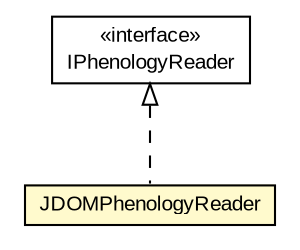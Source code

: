 #!/usr/local/bin/dot
#
# Class diagram 
# Generated by UMLGraph version R5_6-24-gf6e263 (http://www.umlgraph.org/)
#

digraph G {
	edge [fontname="arial",fontsize=10,labelfontname="arial",labelfontsize=10];
	node [fontname="arial",fontsize=10,shape=plaintext];
	nodesep=0.25;
	ranksep=0.5;
	// edu.arizona.biosemantics.semanticmarkup.markupelement.phenology.io.IPhenologyReader
	c94249 [label=<<table title="edu.arizona.biosemantics.semanticmarkup.markupelement.phenology.io.IPhenologyReader" border="0" cellborder="1" cellspacing="0" cellpadding="2" port="p" href="../IPhenologyReader.html">
		<tr><td><table border="0" cellspacing="0" cellpadding="1">
<tr><td align="center" balign="center"> &#171;interface&#187; </td></tr>
<tr><td align="center" balign="center"> IPhenologyReader </td></tr>
		</table></td></tr>
		</table>>, URL="../IPhenologyReader.html", fontname="arial", fontcolor="black", fontsize=10.0];
	// edu.arizona.biosemantics.semanticmarkup.markupelement.phenology.io.lib.JDOMPhenologyReader
	c94251 [label=<<table title="edu.arizona.biosemantics.semanticmarkup.markupelement.phenology.io.lib.JDOMPhenologyReader" border="0" cellborder="1" cellspacing="0" cellpadding="2" port="p" bgcolor="lemonChiffon" href="./JDOMPhenologyReader.html">
		<tr><td><table border="0" cellspacing="0" cellpadding="1">
<tr><td align="center" balign="center"> JDOMPhenologyReader </td></tr>
		</table></td></tr>
		</table>>, URL="./JDOMPhenologyReader.html", fontname="arial", fontcolor="black", fontsize=10.0];
	//edu.arizona.biosemantics.semanticmarkup.markupelement.phenology.io.lib.JDOMPhenologyReader implements edu.arizona.biosemantics.semanticmarkup.markupelement.phenology.io.IPhenologyReader
	c94249:p -> c94251:p [dir=back,arrowtail=empty,style=dashed];
}

